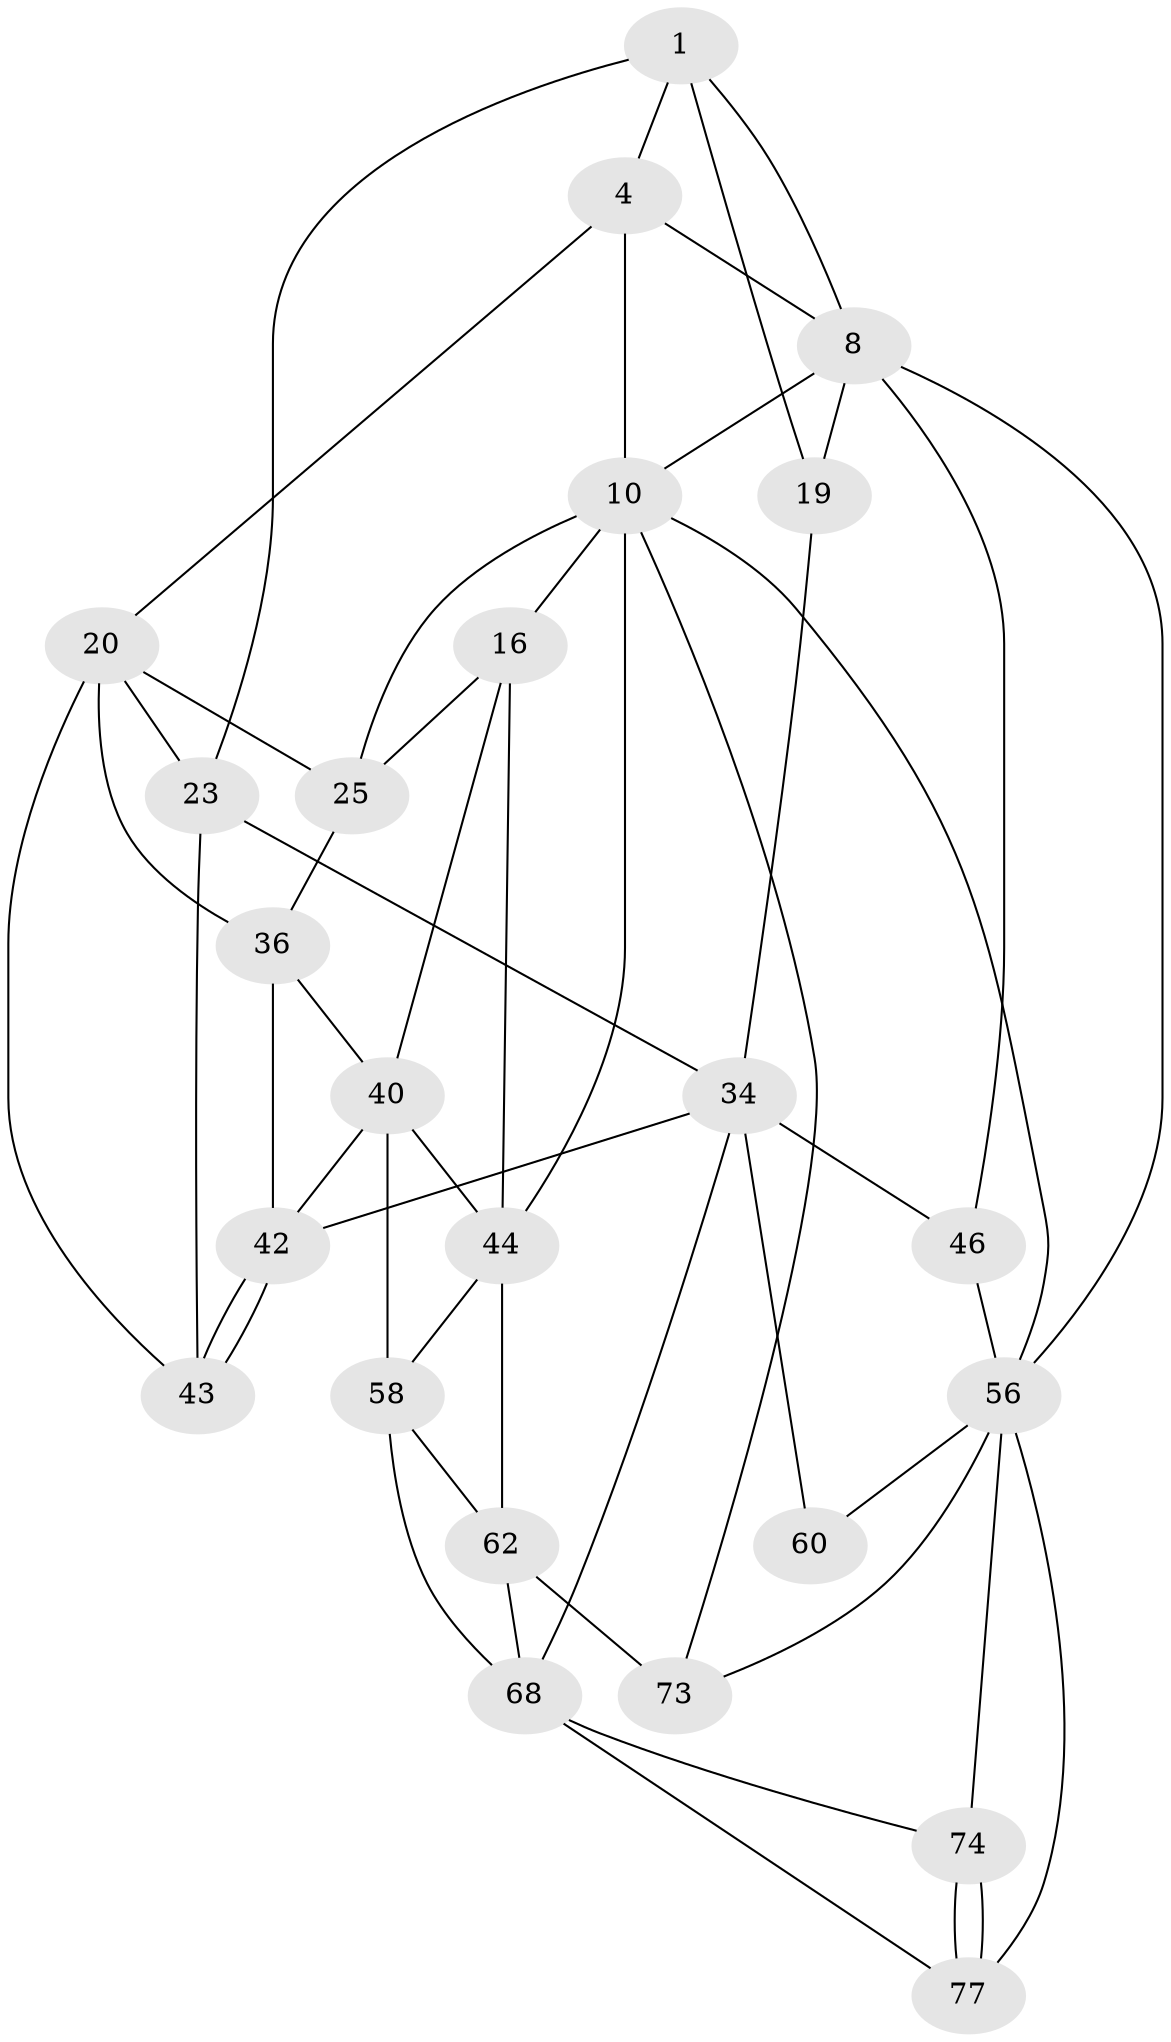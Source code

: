 // original degree distribution, {3: 0.024390243902439025, 5: 0.4634146341463415, 4: 0.2682926829268293, 6: 0.24390243902439024}
// Generated by graph-tools (version 1.1) at 2025/21/03/04/25 18:21:28]
// undirected, 24 vertices, 53 edges
graph export_dot {
graph [start="1"]
  node [color=gray90,style=filled];
  1 [pos="+0.2578798988637139+0.004074329000526159",super="+2+7"];
  4 [pos="+0.48329128618298695+0.11358140841565707",super="+14+5"];
  8 [pos="+0+0",super="+28+9"];
  10 [pos="+0.7008699051881453+0",super="+12+11"];
  16 [pos="+0.9322513805916253+0.24857034227880473",super="+30"];
  19 [pos="+0.15561430696650325+0.20525035470813455",super="+27"];
  20 [pos="+0.5250989120698232+0.23252298722115197",super="+26+21"];
  23 [pos="+0.4351718636358739+0.37247780783155665",super="+29"];
  25 [pos="+0.6790027806003472+0.2570188824194378",super="+32"];
  34 [pos="+0.24508998974975715+0.4174503138498769",super="+35+51"];
  36 [pos="+0.7023423771494539+0.34122283068729997",super="+37+39"];
  40 [pos="+0.7962406367544471+0.43969809420222106",super="+48"];
  42 [pos="+0.5176843105283592+0.5342841950940245",super="+50"];
  43 [pos="+0.5093582528709157+0.49854610922826986"];
  44 [pos="+1+0.6386676209611695",super="+66+45"];
  46 [pos="+0+0.5110850722197121",super="+47"];
  56 [pos="+0+1",super="+61+57"];
  58 [pos="+0.689919789131958+0.6463753463676951",super="+59"];
  60 [pos="+0.11610226941017508+0.7014339086948369",super="+65"];
  62 [pos="+0.8425572176126302+0.6765456042353211",super="+67+63"];
  68 [pos="+0.5798167823761415+0.683113824687448",super="+72+69"];
  73 [pos="+1+0.8306863789203228",super="+79"];
  74 [pos="+0.45984997472475314+0.9041008802366404",super="+75"];
  77 [pos="+0.4654121331352291+0.9143855057351784"];
  1 -- 19 [weight=2];
  1 -- 4;
  1 -- 23 [weight=2];
  1 -- 8;
  4 -- 20;
  4 -- 10 [weight=2];
  4 -- 8;
  8 -- 46;
  8 -- 19;
  8 -- 10;
  8 -- 56;
  10 -- 16 [weight=2];
  10 -- 25;
  10 -- 44 [weight=2];
  10 -- 56;
  10 -- 73;
  16 -- 40;
  16 -- 44;
  16 -- 25;
  19 -- 34;
  20 -- 25;
  20 -- 36 [weight=2];
  20 -- 43;
  20 -- 23;
  23 -- 34;
  23 -- 43;
  25 -- 36;
  34 -- 46 [weight=2];
  34 -- 60 [weight=2];
  34 -- 68;
  34 -- 42;
  36 -- 42;
  36 -- 40;
  40 -- 58;
  40 -- 42;
  40 -- 44;
  42 -- 43;
  42 -- 43;
  44 -- 62 [weight=2];
  44 -- 58;
  46 -- 56;
  56 -- 74 [weight=2];
  56 -- 60 [weight=2];
  56 -- 77;
  56 -- 73;
  58 -- 68;
  58 -- 62;
  62 -- 73 [weight=3];
  62 -- 68;
  68 -- 77;
  68 -- 74;
  74 -- 77;
  74 -- 77;
}
